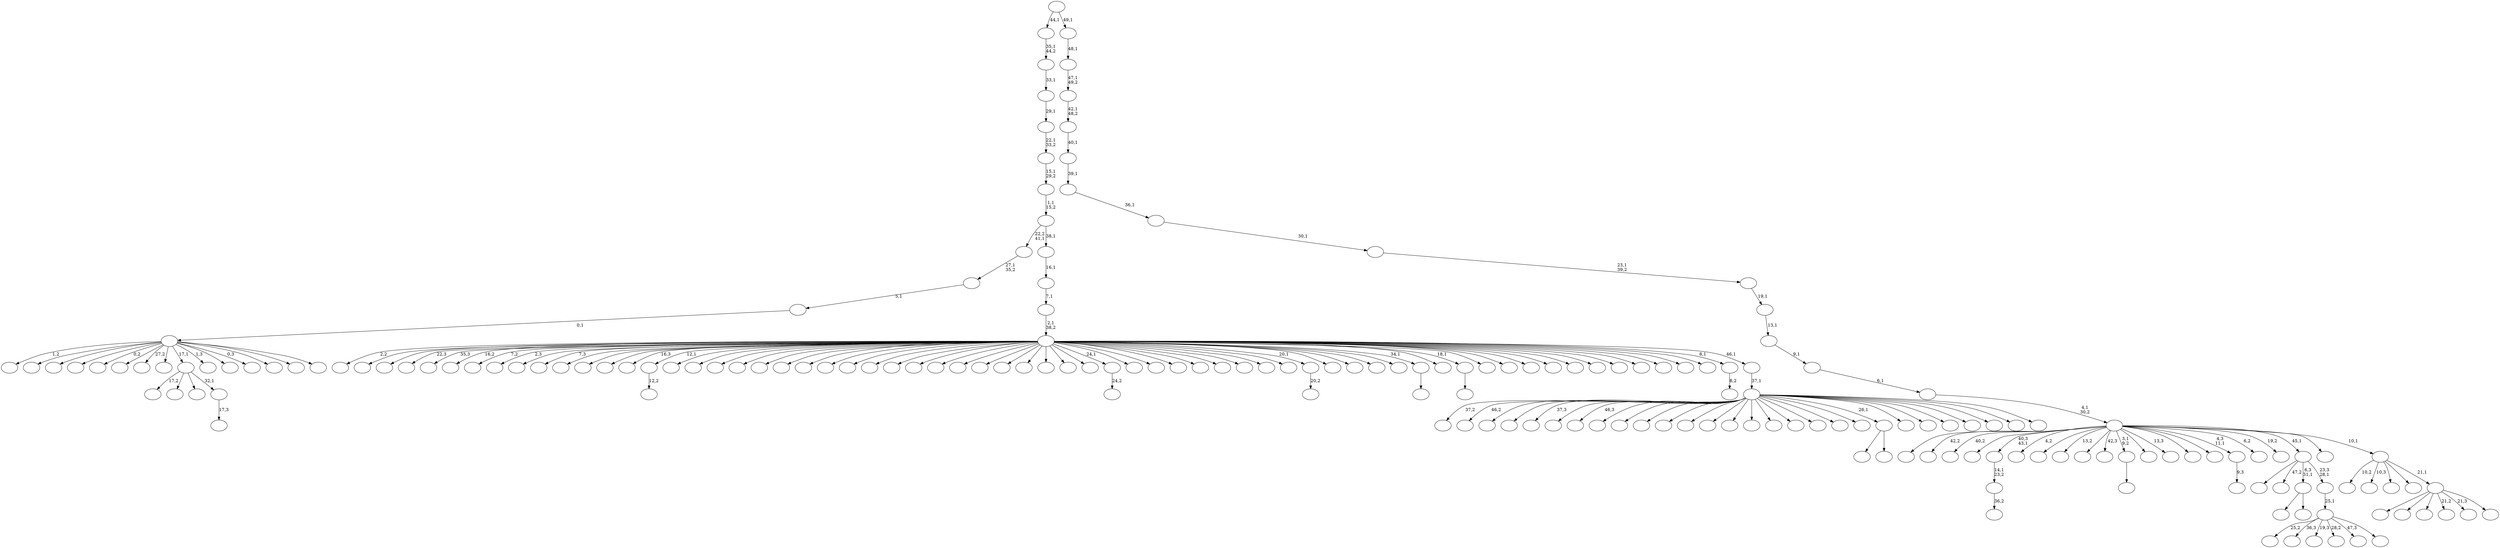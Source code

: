 digraph T {
	200 [label=""]
	199 [label=""]
	198 [label=""]
	197 [label=""]
	196 [label=""]
	195 [label=""]
	194 [label=""]
	193 [label=""]
	192 [label=""]
	191 [label=""]
	190 [label=""]
	189 [label=""]
	188 [label=""]
	187 [label=""]
	186 [label=""]
	185 [label=""]
	184 [label=""]
	183 [label=""]
	182 [label=""]
	181 [label=""]
	180 [label=""]
	179 [label=""]
	178 [label=""]
	177 [label=""]
	176 [label=""]
	175 [label=""]
	174 [label=""]
	173 [label=""]
	172 [label=""]
	171 [label=""]
	170 [label=""]
	169 [label=""]
	168 [label=""]
	167 [label=""]
	166 [label=""]
	165 [label=""]
	164 [label=""]
	163 [label=""]
	162 [label=""]
	161 [label=""]
	160 [label=""]
	159 [label=""]
	158 [label=""]
	157 [label=""]
	156 [label=""]
	155 [label=""]
	154 [label=""]
	153 [label=""]
	152 [label=""]
	151 [label=""]
	150 [label=""]
	149 [label=""]
	148 [label=""]
	147 [label=""]
	146 [label=""]
	145 [label=""]
	144 [label=""]
	143 [label=""]
	142 [label=""]
	141 [label=""]
	140 [label=""]
	139 [label=""]
	138 [label=""]
	137 [label=""]
	136 [label=""]
	135 [label=""]
	134 [label=""]
	133 [label=""]
	132 [label=""]
	131 [label=""]
	130 [label=""]
	129 [label=""]
	128 [label=""]
	127 [label=""]
	126 [label=""]
	125 [label=""]
	124 [label=""]
	123 [label=""]
	122 [label=""]
	121 [label=""]
	120 [label=""]
	119 [label=""]
	118 [label=""]
	117 [label=""]
	116 [label=""]
	115 [label=""]
	114 [label=""]
	113 [label=""]
	112 [label=""]
	111 [label=""]
	110 [label=""]
	109 [label=""]
	108 [label=""]
	107 [label=""]
	106 [label=""]
	105 [label=""]
	104 [label=""]
	103 [label=""]
	102 [label=""]
	101 [label=""]
	100 [label=""]
	99 [label=""]
	98 [label=""]
	97 [label=""]
	96 [label=""]
	95 [label=""]
	94 [label=""]
	93 [label=""]
	92 [label=""]
	91 [label=""]
	90 [label=""]
	89 [label=""]
	88 [label=""]
	87 [label=""]
	86 [label=""]
	85 [label=""]
	84 [label=""]
	83 [label=""]
	82 [label=""]
	81 [label=""]
	80 [label=""]
	79 [label=""]
	78 [label=""]
	77 [label=""]
	76 [label=""]
	75 [label=""]
	74 [label=""]
	73 [label=""]
	72 [label=""]
	71 [label=""]
	70 [label=""]
	69 [label=""]
	68 [label=""]
	67 [label=""]
	66 [label=""]
	65 [label=""]
	64 [label=""]
	63 [label=""]
	62 [label=""]
	61 [label=""]
	60 [label=""]
	59 [label=""]
	58 [label=""]
	57 [label=""]
	56 [label=""]
	55 [label=""]
	54 [label=""]
	53 [label=""]
	52 [label=""]
	51 [label=""]
	50 [label=""]
	49 [label=""]
	48 [label=""]
	47 [label=""]
	46 [label=""]
	45 [label=""]
	44 [label=""]
	43 [label=""]
	42 [label=""]
	41 [label=""]
	40 [label=""]
	39 [label=""]
	38 [label=""]
	37 [label=""]
	36 [label=""]
	35 [label=""]
	34 [label=""]
	33 [label=""]
	32 [label=""]
	31 [label=""]
	30 [label=""]
	29 [label=""]
	28 [label=""]
	27 [label=""]
	26 [label=""]
	25 [label=""]
	24 [label=""]
	23 [label=""]
	22 [label=""]
	21 [label=""]
	20 [label=""]
	19 [label=""]
	18 [label=""]
	17 [label=""]
	16 [label=""]
	15 [label=""]
	14 [label=""]
	13 [label=""]
	12 [label=""]
	11 [label=""]
	10 [label=""]
	9 [label=""]
	8 [label=""]
	7 [label=""]
	6 [label=""]
	5 [label=""]
	4 [label=""]
	3 [label=""]
	2 [label=""]
	1 [label=""]
	0 [label=""]
	186 -> 187 [label="36,2"]
	185 -> 186 [label="14,1\n23,2"]
	161 -> 162 [label="12,2"]
	134 -> 135 [label=""]
	112 -> 195 [label=""]
	112 -> 113 [label=""]
	109 -> 110 [label="24,2"]
	106 -> 107 [label="17,3"]
	105 -> 165 [label="17,2"]
	105 -> 152 [label=""]
	105 -> 145 [label=""]
	105 -> 106 [label="32,1"]
	85 -> 86 [label="20,2"]
	81 -> 82 [label="9,3"]
	72 -> 153 [label=""]
	72 -> 73 [label=""]
	69 -> 70 [label=""]
	66 -> 67 [label=""]
	49 -> 139 [label="25,2"]
	49 -> 127 [label="36,3"]
	49 -> 121 [label="19,3"]
	49 -> 79 [label="28,2"]
	49 -> 71 [label="47,3"]
	49 -> 50 [label=""]
	48 -> 49 [label="25,1"]
	47 -> 190 [label=""]
	47 -> 122 [label="47,2"]
	47 -> 112 [label="6,3\n31,1"]
	47 -> 48 [label="23,3\n28,1"]
	38 -> 198 [label="1,2"]
	38 -> 197 [label=""]
	38 -> 180 [label=""]
	38 -> 177 [label=""]
	38 -> 143 [label="0,2"]
	38 -> 137 [label=""]
	38 -> 129 [label="27,2"]
	38 -> 124 [label=""]
	38 -> 105 [label="17,1"]
	38 -> 102 [label="1,3"]
	38 -> 94 [label=""]
	38 -> 65 [label="0,3"]
	38 -> 59 [label=""]
	38 -> 51 [label=""]
	38 -> 39 [label=""]
	37 -> 38 [label="0,1"]
	36 -> 37 [label="5,1"]
	35 -> 36 [label="27,1\n35,2"]
	32 -> 33 [label="8,2"]
	30 -> 191 [label="37,2"]
	30 -> 182 [label="46,2"]
	30 -> 179 [label=""]
	30 -> 178 [label=""]
	30 -> 171 [label="37,3"]
	30 -> 167 [label=""]
	30 -> 160 [label="46,3"]
	30 -> 150 [label=""]
	30 -> 148 [label=""]
	30 -> 138 [label=""]
	30 -> 128 [label=""]
	30 -> 125 [label=""]
	30 -> 123 [label=""]
	30 -> 120 [label=""]
	30 -> 111 [label=""]
	30 -> 104 [label=""]
	30 -> 93 [label=""]
	30 -> 92 [label=""]
	30 -> 83 [label=""]
	30 -> 80 [label=""]
	30 -> 72 [label="26,1"]
	30 -> 64 [label=""]
	30 -> 62 [label=""]
	30 -> 60 [label=""]
	30 -> 52 [label=""]
	30 -> 44 [label=""]
	30 -> 42 [label=""]
	30 -> 31 [label=""]
	29 -> 30 [label="37,1"]
	28 -> 200 [label="2,2"]
	28 -> 194 [label=""]
	28 -> 183 [label=""]
	28 -> 181 [label="22,3"]
	28 -> 176 [label="35,3"]
	28 -> 175 [label="16,2"]
	28 -> 173 [label="7,2"]
	28 -> 172 [label="2,3"]
	28 -> 170 [label=""]
	28 -> 169 [label="7,3"]
	28 -> 168 [label=""]
	28 -> 166 [label=""]
	28 -> 164 [label=""]
	28 -> 163 [label="16,3"]
	28 -> 161 [label="12,1"]
	28 -> 159 [label=""]
	28 -> 158 [label=""]
	28 -> 157 [label=""]
	28 -> 154 [label=""]
	28 -> 151 [label=""]
	28 -> 149 [label=""]
	28 -> 146 [label=""]
	28 -> 144 [label=""]
	28 -> 142 [label=""]
	28 -> 141 [label=""]
	28 -> 133 [label=""]
	28 -> 132 [label=""]
	28 -> 131 [label=""]
	28 -> 130 [label=""]
	28 -> 126 [label=""]
	28 -> 119 [label=""]
	28 -> 118 [label=""]
	28 -> 117 [label=""]
	28 -> 116 [label=""]
	28 -> 114 [label=""]
	28 -> 109 [label="24,1"]
	28 -> 108 [label=""]
	28 -> 103 [label=""]
	28 -> 100 [label=""]
	28 -> 99 [label=""]
	28 -> 97 [label=""]
	28 -> 95 [label=""]
	28 -> 91 [label=""]
	28 -> 89 [label=""]
	28 -> 85 [label="20,1"]
	28 -> 84 [label=""]
	28 -> 77 [label=""]
	28 -> 76 [label=""]
	28 -> 75 [label=""]
	28 -> 69 [label="34,1"]
	28 -> 68 [label=""]
	28 -> 66 [label="18,1"]
	28 -> 63 [label=""]
	28 -> 61 [label=""]
	28 -> 58 [label=""]
	28 -> 57 [label=""]
	28 -> 54 [label=""]
	28 -> 53 [label=""]
	28 -> 46 [label=""]
	28 -> 45 [label=""]
	28 -> 41 [label=""]
	28 -> 40 [label=""]
	28 -> 34 [label=""]
	28 -> 32 [label="8,1"]
	28 -> 29 [label="46,1"]
	27 -> 28 [label="2,1\n38,2"]
	26 -> 27 [label="7,1"]
	25 -> 26 [label="16,1"]
	24 -> 35 [label="22,2\n41,1"]
	24 -> 25 [label="38,1"]
	23 -> 24 [label="1,1\n15,2"]
	22 -> 23 [label="15,1\n29,2"]
	21 -> 22 [label="22,1\n33,2"]
	20 -> 21 [label="29,1"]
	19 -> 20 [label="33,1"]
	18 -> 19 [label="35,1\n44,2"]
	16 -> 188 [label=""]
	16 -> 101 [label=""]
	16 -> 98 [label=""]
	16 -> 87 [label="21,2"]
	16 -> 55 [label="21,3"]
	16 -> 17 [label=""]
	15 -> 192 [label="10,2"]
	15 -> 155 [label="10,3"]
	15 -> 140 [label=""]
	15 -> 56 [label=""]
	15 -> 16 [label="21,1"]
	14 -> 199 [label=""]
	14 -> 196 [label="42,2"]
	14 -> 193 [label="40,2"]
	14 -> 189 [label=""]
	14 -> 185 [label="40,3\n43,1"]
	14 -> 184 [label="4,2"]
	14 -> 174 [label=""]
	14 -> 156 [label="13,2"]
	14 -> 147 [label=""]
	14 -> 136 [label="42,3"]
	14 -> 134 [label="3,1\n9,2"]
	14 -> 115 [label=""]
	14 -> 96 [label="13,3"]
	14 -> 90 [label=""]
	14 -> 88 [label=""]
	14 -> 81 [label="4,3\n11,1"]
	14 -> 78 [label="6,2"]
	14 -> 74 [label="19,2"]
	14 -> 47 [label="45,1"]
	14 -> 43 [label=""]
	14 -> 15 [label="10,1"]
	13 -> 14 [label="4,1\n30,2"]
	12 -> 13 [label="6,1"]
	11 -> 12 [label="9,1"]
	10 -> 11 [label="13,1"]
	9 -> 10 [label="19,1"]
	8 -> 9 [label="23,1\n39,2"]
	7 -> 8 [label="30,1"]
	6 -> 7 [label="36,1"]
	5 -> 6 [label="39,1"]
	4 -> 5 [label="40,1"]
	3 -> 4 [label="42,1\n48,2"]
	2 -> 3 [label="47,1\n49,2"]
	1 -> 2 [label="48,1"]
	0 -> 18 [label="44,1"]
	0 -> 1 [label="49,1"]
}
